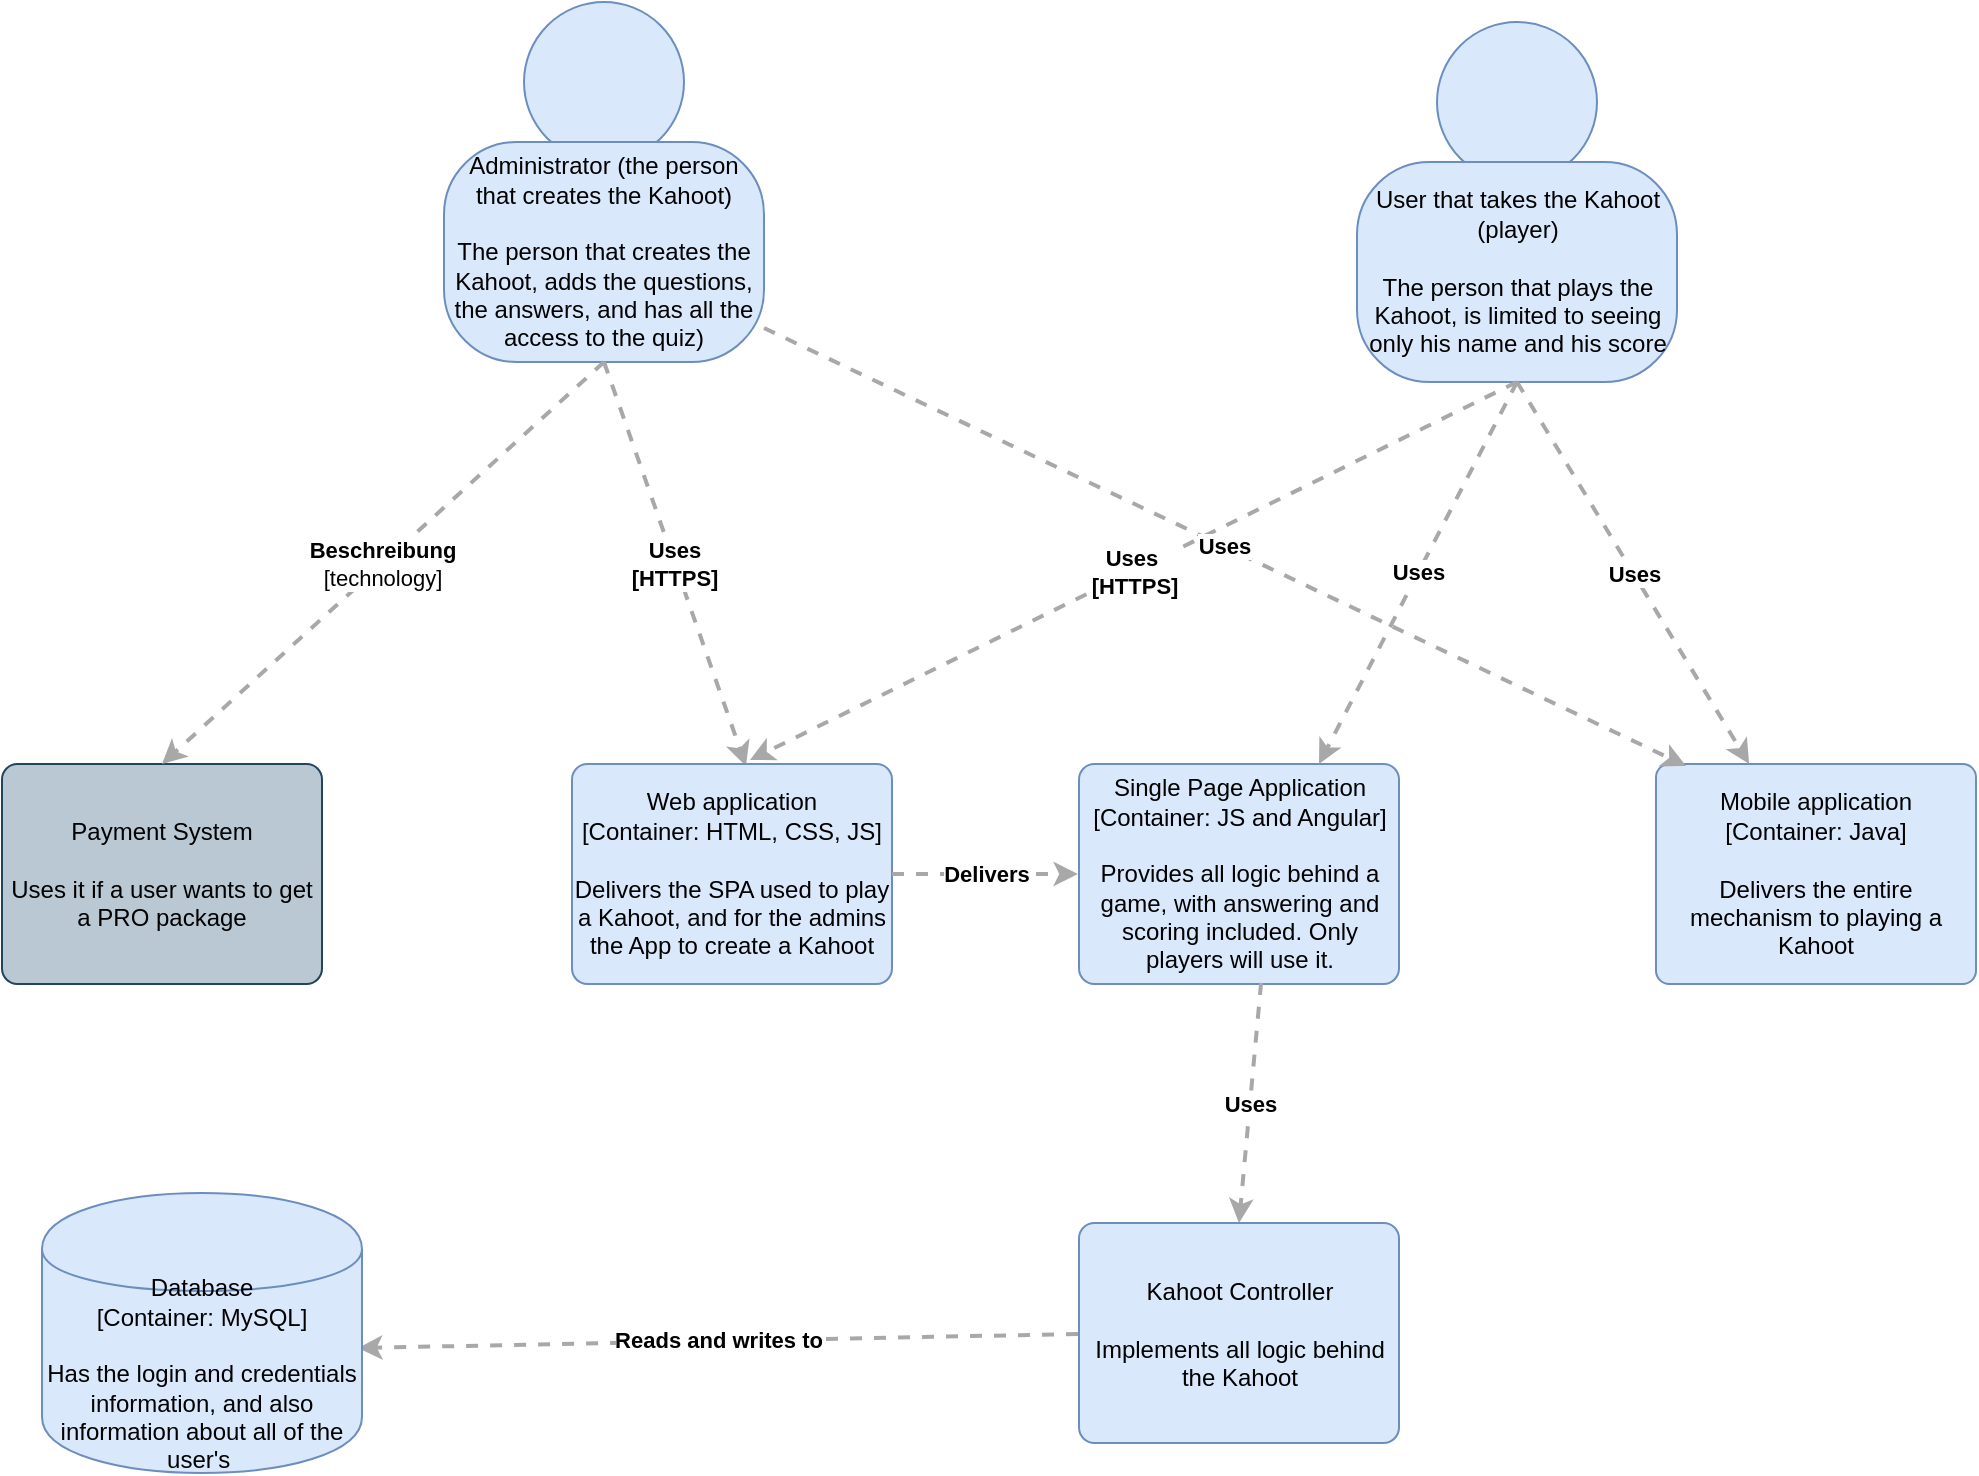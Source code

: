 <mxfile version="10.4.4" type="github"><diagram id="SnmTV15EYXKM4B4fq4GB" name="Page-1"><mxGraphModel dx="1200" dy="691" grid="0" gridSize="10" guides="1" tooltips="1" connect="1" arrows="1" fold="1" page="1" pageScale="1" pageWidth="1169" pageHeight="1654" math="0" shadow="0"><root><mxCell id="0"/><mxCell id="1" parent="0"/><mxCell id="DskaX-MjZnXa6x3DVeYB-1" value="" style="group;rounded=0;labelBackgroundColor=none;fillColor=none;fontColor=#000000;align=center;html=1;" vertex="1" connectable="0" parent="1"><mxGeometry x="360" y="20" width="160" height="180" as="geometry"/><C4Person as="c4"/></mxCell><mxCell id="DskaX-MjZnXa6x3DVeYB-3" value="" style="ellipse;whiteSpace=wrap;html=1;aspect=fixed;rounded=0;labelBackgroundColor=none;fillColor=#dae8fc;fontSize=12;fontColor=#000000;align=center;strokeColor=#6c8ebf;" vertex="1" parent="DskaX-MjZnXa6x3DVeYB-1"><mxGeometry x="40" width="80" height="80" as="geometry"/><C4Person as="c4"/></mxCell><object label="Administrator (the person that creates the Kahoot)&lt;br&gt;&lt;br&gt;The person that creates the Kahoot, adds the questions, the answers, and has all the access to the quiz)&lt;br&gt;" placeholders="1" c4Name="name" c4Type="body" c4Description="Beschreibung" id="DskaX-MjZnXa6x3DVeYB-2"><mxCell style="rounded=1;whiteSpace=wrap;html=1;labelBackgroundColor=none;fillColor=#dae8fc;fontColor=#000000;align=center;arcSize=33;strokeColor=#6c8ebf;" vertex="1" parent="1"><mxGeometry x="360" y="90" width="160" height="110" as="geometry"/><C4Person as="c4"/></mxCell></object><mxCell id="DskaX-MjZnXa6x3DVeYB-4" value="" style="group;rounded=0;labelBackgroundColor=none;fillColor=none;fontColor=#000000;align=center;html=1;" vertex="1" connectable="0" parent="1"><mxGeometry x="816.5" y="30" width="160" height="180" as="geometry"/><C4Person as="c4"/></mxCell><mxCell id="DskaX-MjZnXa6x3DVeYB-5" value="" style="ellipse;whiteSpace=wrap;html=1;aspect=fixed;rounded=0;labelBackgroundColor=none;fillColor=#dae8fc;fontSize=12;fontColor=#000000;align=center;strokeColor=#6c8ebf;" vertex="1" parent="DskaX-MjZnXa6x3DVeYB-4"><mxGeometry x="40" width="80" height="80" as="geometry"/><C4Person as="c4"/></mxCell><object label="User that takes the Kahoot (player)&lt;br&gt;&lt;br&gt;The person that plays the Kahoot, is limited to seeing only his name and his score&lt;br&gt;" placeholders="1" c4Name="name" c4Type="body" c4Description="Beschreibung" id="DskaX-MjZnXa6x3DVeYB-6"><mxCell style="rounded=1;whiteSpace=wrap;html=1;labelBackgroundColor=none;fillColor=#dae8fc;fontColor=#000000;align=center;arcSize=33;strokeColor=#6c8ebf;" vertex="1" parent="DskaX-MjZnXa6x3DVeYB-4"><mxGeometry y="70" width="160" height="110" as="geometry"/><C4Person as="c4"/></mxCell></object><object label="&lt;div style=&quot;text-align: left&quot;&gt;&lt;div style=&quot;text-align: center&quot;&gt;&lt;b&gt;Uses&lt;/b&gt;&lt;/div&gt;&lt;div style=&quot;text-align: center&quot;&gt;&lt;b&gt;[HTTPS]&lt;/b&gt;&lt;/div&gt;&lt;/div&gt;" c4Type="Relationship" c4Description="Beschreibung" c4Technology="technology" id="DskaX-MjZnXa6x3DVeYB-7"><mxCell style="edgeStyle=none;rounded=0;html=1;jettySize=auto;orthogonalLoop=1;strokeColor=#A8A8A8;strokeWidth=2;fontColor=#000000;jumpStyle=none;dashed=1;exitX=0.5;exitY=1;exitDx=0;exitDy=0;" edge="1" parent="1" source="DskaX-MjZnXa6x3DVeYB-2"><mxGeometry width="160" relative="1" as="geometry"><mxPoint x="360" y="231" as="sourcePoint"/><mxPoint x="511" y="402" as="targetPoint"/></mxGeometry><C4Relationship as="c4"/></mxCell></object><object label="&lt;div style=&quot;text-align: left&quot;&gt;&lt;div style=&quot;text-align: center&quot;&gt;&lt;b&gt;Uses&amp;nbsp;&lt;/b&gt;&lt;/div&gt;&lt;div style=&quot;text-align: center&quot;&gt;&lt;b&gt;[HTTPS]&lt;/b&gt;&lt;/div&gt;&lt;/div&gt;" c4Type="Relationship" c4Description="Beschreibung" c4Technology="technology" id="DskaX-MjZnXa6x3DVeYB-8"><mxCell style="edgeStyle=none;rounded=0;html=1;jettySize=auto;orthogonalLoop=1;strokeColor=#A8A8A8;strokeWidth=2;fontColor=#000000;jumpStyle=none;dashed=1;exitX=0.5;exitY=1;exitDx=0;exitDy=0;" edge="1" parent="1" source="DskaX-MjZnXa6x3DVeYB-6"><mxGeometry width="160" relative="1" as="geometry"><mxPoint x="360" y="431" as="sourcePoint"/><mxPoint x="513" y="399" as="targetPoint"/></mxGeometry><C4Relationship as="c4"/></mxCell></object><object label="Web application&lt;br&gt;[Container: HTML, CSS, JS]&lt;br&gt;&lt;br&gt;Delivers the SPA used to play a Kahoot, and for the admins the App to create a Kahoot&lt;br&gt;" placeholders="1" c4Name="name" c4Type="SoftwareSystem" c4Description="Beschreibung" id="DskaX-MjZnXa6x3DVeYB-9"><mxCell style="rounded=1;whiteSpace=wrap;html=1;labelBackgroundColor=none;fillColor=#dae8fc;fontColor=#000000;align=center;arcSize=7;strokeColor=#6c8ebf;" vertex="1" parent="1"><mxGeometry x="424" y="401" width="160" height="110" as="geometry"/><C4SoftwareSystem as="c4"/></mxCell></object><object label="Mobile application&lt;br&gt;[Container: Java]&lt;br&gt;&lt;br&gt;Delivers the entire mechanism to playing a Kahoot&lt;br&gt;" placeholders="1" c4Name="name" c4Type="Container" c4Technology="technology" c4Description="Beschreibung" id="DskaX-MjZnXa6x3DVeYB-10"><mxCell style="rounded=1;whiteSpace=wrap;html=1;labelBackgroundColor=none;fillColor=#dae8fc;fontColor=#000000;align=center;arcSize=6;strokeColor=#6c8ebf;" vertex="1" parent="1"><mxGeometry x="966" y="401" width="160" height="110" as="geometry"/><C4Container as="c4"/></mxCell></object><object label="&lt;div style=&quot;text-align: left&quot;&gt;&lt;div style=&quot;text-align: center&quot;&gt;&lt;b&gt;Uses&lt;/b&gt;&lt;/div&gt;&lt;/div&gt;" c4Type="Relationship" c4Description="Beschreibung" c4Technology="technology" id="DskaX-MjZnXa6x3DVeYB-11"><mxCell style="edgeStyle=none;rounded=0;html=1;jettySize=auto;orthogonalLoop=1;strokeColor=#A8A8A8;strokeWidth=2;fontColor=#000000;jumpStyle=none;dashed=1;entryX=0.094;entryY=0.009;entryDx=0;entryDy=0;entryPerimeter=0;" edge="1" parent="1" source="DskaX-MjZnXa6x3DVeYB-2" target="DskaX-MjZnXa6x3DVeYB-10"><mxGeometry width="160" relative="1" as="geometry"><mxPoint x="360" y="531" as="sourcePoint"/><mxPoint x="520" y="531" as="targetPoint"/></mxGeometry><C4Relationship as="c4"/></mxCell></object><object label="&lt;div style=&quot;text-align: left&quot;&gt;&lt;div style=&quot;text-align: center&quot;&gt;&lt;b&gt;Uses&lt;/b&gt;&lt;/div&gt;&lt;/div&gt;" c4Type="Relationship" c4Description="Beschreibung" c4Technology="technology" id="DskaX-MjZnXa6x3DVeYB-12"><mxCell style="edgeStyle=none;rounded=0;html=1;jettySize=auto;orthogonalLoop=1;strokeColor=#A8A8A8;strokeWidth=2;fontColor=#000000;jumpStyle=none;dashed=1;exitX=0.5;exitY=1;exitDx=0;exitDy=0;" edge="1" parent="1" source="DskaX-MjZnXa6x3DVeYB-6" target="DskaX-MjZnXa6x3DVeYB-10"><mxGeometry width="160" relative="1" as="geometry"><mxPoint x="360" y="531" as="sourcePoint"/><mxPoint x="520" y="531" as="targetPoint"/></mxGeometry><C4Relationship as="c4"/></mxCell></object><object label="Payment System&lt;br&gt;&lt;br&gt;Uses it if a user wants to get a PRO package&lt;br&gt;" placeholders="1" c4Name="name" c4Type="Component" c4Technology="technology" c4Description="Beschreibung" id="DskaX-MjZnXa6x3DVeYB-13"><mxCell style="rounded=1;whiteSpace=wrap;html=1;labelBackgroundColor=none;fillColor=#bac8d3;align=center;arcSize=7;strokeColor=#23445d;" vertex="1" parent="1"><mxGeometry x="139" y="401" width="160" height="110" as="geometry"/><C4Component as="c4"/></mxCell></object><object label="&lt;div style=&quot;text-align: left&quot;&gt;&lt;div style=&quot;text-align: center&quot;&gt;&lt;b&gt;Delivers&lt;/b&gt;&lt;/div&gt;&lt;/div&gt;" c4Type="Relationship" c4Description="Beschreibung" c4Technology="technology" id="DskaX-MjZnXa6x3DVeYB-15"><mxCell style="edgeStyle=none;rounded=0;html=1;jettySize=auto;orthogonalLoop=1;strokeColor=#A8A8A8;strokeWidth=2;fontColor=#000000;jumpStyle=none;dashed=1;exitX=1;exitY=0.5;exitDx=0;exitDy=0;" edge="1" parent="1" source="DskaX-MjZnXa6x3DVeYB-9"><mxGeometry width="160" relative="1" as="geometry"><mxPoint x="139" y="532" as="sourcePoint"/><mxPoint x="677" y="456" as="targetPoint"/></mxGeometry><C4Relationship as="c4"/></mxCell></object><object label="Single Page Application&lt;br&gt;[Container: JS and Angular]&lt;br&gt;&lt;br&gt;Provides all logic behind a game, with answering and scoring included. Only players will use it.&lt;br&gt;" placeholders="1" c4Name="name" c4Type="Component" c4Technology="technology" c4Description="Beschreibung" id="DskaX-MjZnXa6x3DVeYB-16"><mxCell style="rounded=1;whiteSpace=wrap;html=1;labelBackgroundColor=none;fillColor=#dae8fc;fontColor=#000000;align=center;arcSize=7;strokeColor=#6c8ebf;" vertex="1" parent="1"><mxGeometry x="677.5" y="401" width="160" height="110" as="geometry"/><C4Component as="c4"/></mxCell></object><object label="&lt;div style=&quot;text-align: left&quot;&gt;&lt;div style=&quot;text-align: center&quot;&gt;&lt;b&gt;Uses&lt;/b&gt;&lt;/div&gt;&lt;/div&gt;" c4Type="Relationship" c4Description="Beschreibung" c4Technology="technology" id="DskaX-MjZnXa6x3DVeYB-17"><mxCell style="edgeStyle=none;rounded=0;html=1;entryX=0.75;entryY=0;jettySize=auto;orthogonalLoop=1;strokeColor=#A8A8A8;strokeWidth=2;fontColor=#000000;jumpStyle=none;dashed=1;exitX=0.5;exitY=1;exitDx=0;exitDy=0;entryDx=0;entryDy=0;" edge="1" parent="1" source="DskaX-MjZnXa6x3DVeYB-6" target="DskaX-MjZnXa6x3DVeYB-16"><mxGeometry width="160" relative="1" as="geometry"><mxPoint x="139" y="532" as="sourcePoint"/><mxPoint x="299" y="532" as="targetPoint"/></mxGeometry><C4Relationship as="c4"/></mxCell></object><object label="&lt;div style=&quot;text-align: left&quot;&gt;&lt;div style=&quot;text-align: center&quot;&gt;&lt;b&gt;Uses&lt;/b&gt;&lt;/div&gt;&lt;/div&gt;" c4Type="Relationship" c4Description="Beschreibung" c4Technology="technology" id="DskaX-MjZnXa6x3DVeYB-18"><mxCell style="edgeStyle=none;rounded=0;html=1;jettySize=auto;orthogonalLoop=1;strokeColor=#A8A8A8;strokeWidth=2;fontColor=#000000;jumpStyle=none;dashed=1;exitX=0.569;exitY=0.995;exitDx=0;exitDy=0;exitPerimeter=0;entryX=0.5;entryY=0;entryDx=0;entryDy=0;" edge="1" parent="1" source="DskaX-MjZnXa6x3DVeYB-16" target="DskaX-MjZnXa6x3DVeYB-19"><mxGeometry width="160" relative="1" as="geometry"><mxPoint x="139" y="532" as="sourcePoint"/><mxPoint x="769" y="630" as="targetPoint"/></mxGeometry><C4Relationship as="c4"/></mxCell></object><object label="Kahoot Controller&lt;br&gt;&lt;br&gt;Implements all logic behind the Kahoot&lt;br&gt;" placeholders="1" c4Name="name" c4Type="Component" c4Technology="technology" c4Description="Beschreibung" id="DskaX-MjZnXa6x3DVeYB-19"><mxCell style="rounded=1;whiteSpace=wrap;html=1;labelBackgroundColor=none;fillColor=#dae8fc;fontColor=#000000;align=center;arcSize=7;strokeColor=#6c8ebf;" vertex="1" parent="1"><mxGeometry x="677.5" y="630.5" width="160" height="110" as="geometry"/><C4Component as="c4"/></mxCell></object><object label="&lt;div style=&quot;text-align: left&quot;&gt;&lt;div style=&quot;text-align: center&quot;&gt;&lt;b&gt;Reads and writes to&lt;/b&gt;&lt;/div&gt;&lt;/div&gt;" c4Type="Relationship" c4Description="Beschreibung" c4Technology="technology" id="DskaX-MjZnXa6x3DVeYB-22"><mxCell style="edgeStyle=none;rounded=0;html=1;jettySize=auto;orthogonalLoop=1;strokeColor=#A8A8A8;strokeWidth=2;fontColor=#000000;jumpStyle=none;dashed=1;" edge="1" parent="1"><mxGeometry width="160" relative="1" as="geometry"><mxPoint x="677" y="686" as="sourcePoint"/><mxPoint x="317" y="693" as="targetPoint"/></mxGeometry><C4Relationship as="c4"/></mxCell></object><object label="&lt;span&gt;Database&lt;/span&gt;&lt;div&gt;[Container:&amp;nbsp;MySQL]&lt;/div&gt;&lt;div&gt;&lt;br&gt;&lt;/div&gt;&lt;div&gt;Has the login and credentials information, and also information about all of the user's&amp;nbsp;&lt;/div&gt;" placeholders="1" c4Type="Database" c4Technology="technology" c4Description="Beschreibung" id="DskaX-MjZnXa6x3DVeYB-23"><mxCell style="shape=cylinder;whiteSpace=wrap;html=1;boundedLbl=1;rounded=0;labelBackgroundColor=none;fillColor=#dae8fc;fontSize=12;fontColor=#000000;align=center;strokeColor=#6c8ebf;" vertex="1" parent="1"><mxGeometry x="159" y="615.5" width="160" height="140" as="geometry"/><C4Database as="c4"/></mxCell></object><object label="&lt;div style=&quot;text-align: left&quot;&gt;&lt;div style=&quot;text-align: center&quot;&gt;&lt;b&gt;Beschreibung&lt;/b&gt;&lt;/div&gt;&lt;div style=&quot;text-align: center&quot;&gt;[technology]&lt;/div&gt;&lt;/div&gt;" c4Type="Relationship" c4Description="Beschreibung" c4Technology="technology" id="DskaX-MjZnXa6x3DVeYB-24"><mxCell style="edgeStyle=none;rounded=0;html=1;entryX=0.5;entryY=0;jettySize=auto;orthogonalLoop=1;strokeColor=#A8A8A8;strokeWidth=2;fontColor=#000000;jumpStyle=none;dashed=1;exitX=0.5;exitY=1;exitDx=0;exitDy=0;entryDx=0;entryDy=0;" edge="1" parent="1" source="DskaX-MjZnXa6x3DVeYB-2" target="DskaX-MjZnXa6x3DVeYB-13"><mxGeometry width="160" relative="1" as="geometry"><mxPoint x="139" y="776" as="sourcePoint"/><mxPoint x="299" y="776" as="targetPoint"/></mxGeometry><C4Relationship as="c4"/></mxCell></object></root></mxGraphModel></diagram></mxfile>